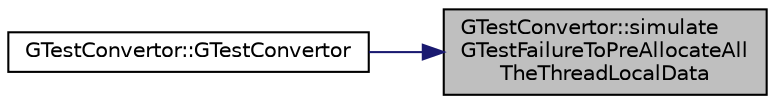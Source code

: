 digraph "GTestConvertor::simulateGTestFailureToPreAllocateAllTheThreadLocalData"
{
 // LATEX_PDF_SIZE
  edge [fontname="Helvetica",fontsize="10",labelfontname="Helvetica",labelfontsize="10"];
  node [fontname="Helvetica",fontsize="10",shape=record];
  rankdir="RL";
  Node1 [label="GTestConvertor::simulate\lGTestFailureToPreAllocateAll\lTheThreadLocalData",height=0.2,width=0.4,color="black", fillcolor="grey75", style="filled", fontcolor="black",tooltip=" "];
  Node1 -> Node2 [dir="back",color="midnightblue",fontsize="10",style="solid",fontname="Helvetica"];
  Node2 [label="GTestConvertor::GTestConvertor",height=0.2,width=0.4,color="black", fillcolor="white", style="filled",URL="$classGTestConvertor.html#a0b1773c2175af7fe4e51b25307de69cf",tooltip=" "];
}

